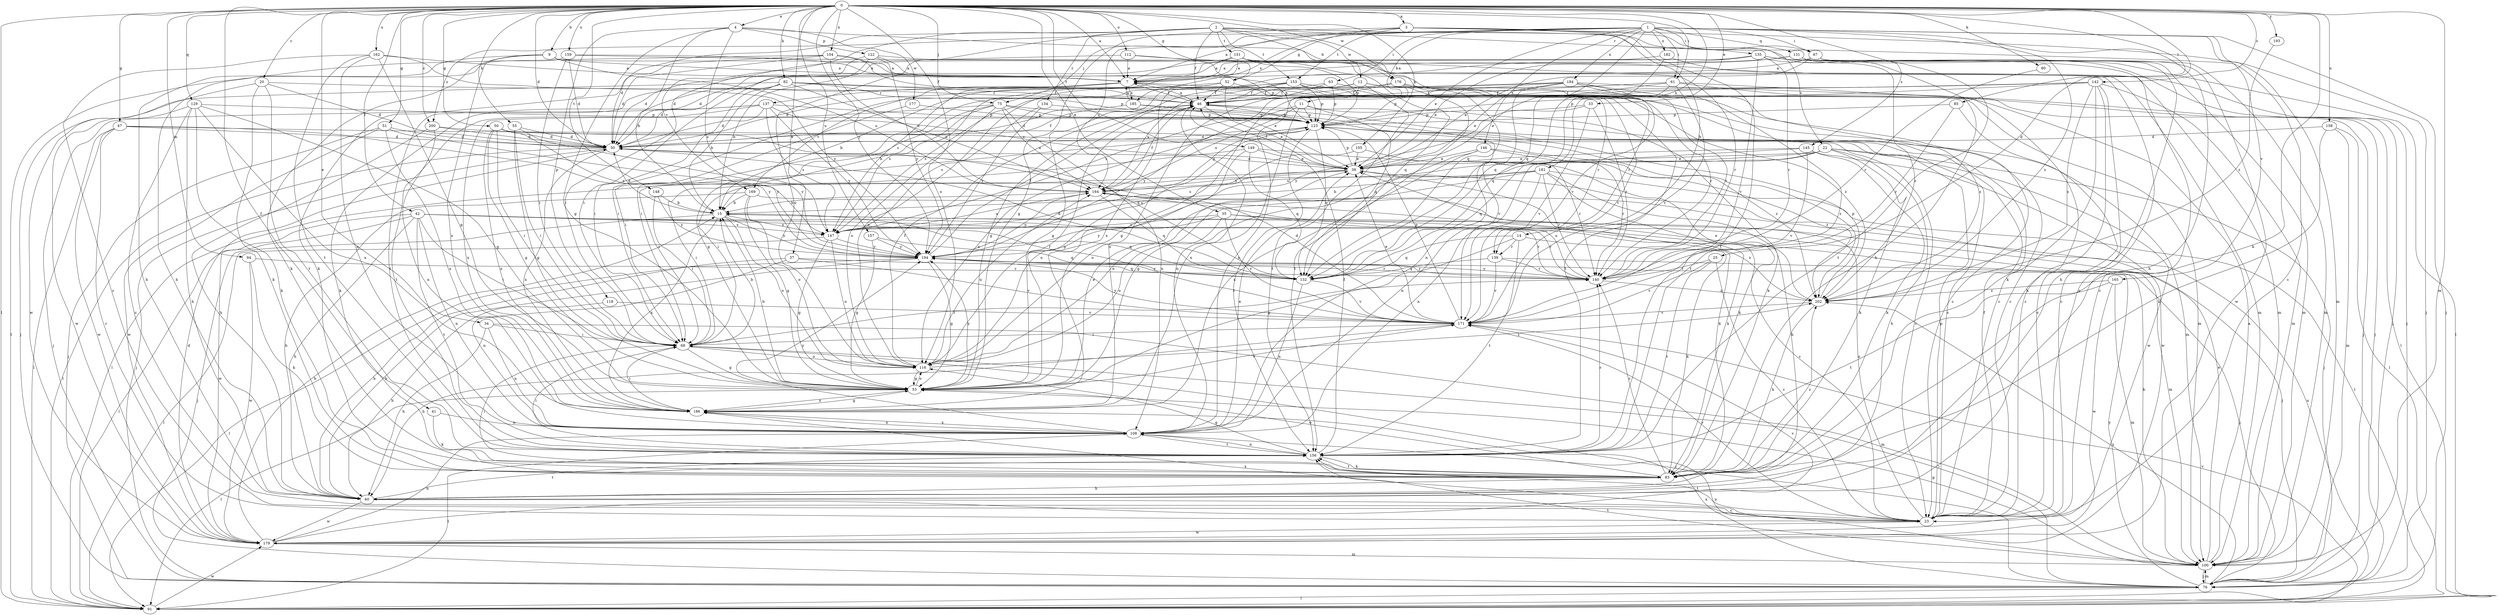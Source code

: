 strict digraph  {
0;
1;
2;
3;
4;
7;
9;
11;
12;
14;
15;
20;
22;
23;
25;
30;
33;
34;
35;
37;
38;
41;
42;
46;
47;
50;
51;
52;
53;
55;
60;
61;
63;
67;
68;
75;
76;
80;
82;
83;
85;
91;
94;
100;
104;
105;
108;
112;
116;
118;
122;
123;
129;
131;
132;
134;
135;
137;
139;
140;
142;
145;
146;
147;
148;
149;
151;
153;
156;
157;
158;
159;
162;
164;
165;
169;
171;
176;
177;
179;
181;
182;
184;
185;
186;
193;
194;
200;
202;
0 -> 3  [label=a];
0 -> 4  [label=a];
0 -> 7  [label=a];
0 -> 9  [label=b];
0 -> 20  [label=c];
0 -> 25  [label=d];
0 -> 30  [label=d];
0 -> 33  [label=e];
0 -> 34  [label=e];
0 -> 35  [label=e];
0 -> 37  [label=e];
0 -> 41  [label=f];
0 -> 42  [label=f];
0 -> 47  [label=g];
0 -> 50  [label=g];
0 -> 51  [label=g];
0 -> 52  [label=g];
0 -> 55  [label=h];
0 -> 61  [label=i];
0 -> 75  [label=j];
0 -> 80  [label=k];
0 -> 82  [label=k];
0 -> 83  [label=k];
0 -> 85  [label=l];
0 -> 91  [label=l];
0 -> 94  [label=m];
0 -> 100  [label=m];
0 -> 104  [label=n];
0 -> 105  [label=n];
0 -> 112  [label=o];
0 -> 116  [label=o];
0 -> 129  [label=q];
0 -> 142  [label=s];
0 -> 145  [label=s];
0 -> 148  [label=t];
0 -> 149  [label=t];
0 -> 157  [label=u];
0 -> 158  [label=u];
0 -> 159  [label=u];
0 -> 162  [label=u];
0 -> 176  [label=w];
0 -> 181  [label=x];
0 -> 193  [label=y];
0 -> 194  [label=y];
0 -> 200  [label=z];
1 -> 11  [label=b];
1 -> 22  [label=c];
1 -> 38  [label=e];
1 -> 60  [label=h];
1 -> 61  [label=i];
1 -> 63  [label=i];
1 -> 67  [label=i];
1 -> 75  [label=j];
1 -> 76  [label=j];
1 -> 100  [label=m];
1 -> 131  [label=q];
1 -> 132  [label=q];
1 -> 146  [label=s];
1 -> 164  [label=u];
1 -> 165  [label=v];
1 -> 182  [label=x];
1 -> 184  [label=x];
1 -> 185  [label=x];
1 -> 200  [label=z];
1 -> 202  [label=z];
2 -> 12  [label=b];
2 -> 23  [label=c];
2 -> 30  [label=d];
2 -> 46  [label=f];
2 -> 83  [label=k];
2 -> 116  [label=o];
2 -> 134  [label=r];
2 -> 135  [label=r];
2 -> 151  [label=t];
2 -> 153  [label=t];
2 -> 169  [label=v];
2 -> 176  [label=w];
3 -> 7  [label=a];
3 -> 14  [label=b];
3 -> 52  [label=g];
3 -> 53  [label=g];
3 -> 67  [label=i];
3 -> 76  [label=j];
3 -> 153  [label=t];
3 -> 156  [label=t];
4 -> 15  [label=b];
4 -> 53  [label=g];
4 -> 118  [label=p];
4 -> 122  [label=p];
4 -> 132  [label=q];
4 -> 147  [label=s];
4 -> 177  [label=w];
7 -> 46  [label=f];
7 -> 137  [label=r];
7 -> 139  [label=r];
7 -> 156  [label=t];
7 -> 169  [label=v];
7 -> 185  [label=x];
9 -> 7  [label=a];
9 -> 60  [label=h];
9 -> 83  [label=k];
9 -> 123  [label=p];
9 -> 164  [label=u];
9 -> 186  [label=x];
11 -> 83  [label=k];
11 -> 123  [label=p];
11 -> 132  [label=q];
11 -> 164  [label=u];
11 -> 186  [label=x];
11 -> 194  [label=y];
12 -> 15  [label=b];
12 -> 23  [label=c];
12 -> 46  [label=f];
12 -> 108  [label=n];
12 -> 139  [label=r];
12 -> 156  [label=t];
14 -> 53  [label=g];
14 -> 83  [label=k];
14 -> 132  [label=q];
14 -> 139  [label=r];
14 -> 156  [label=t];
15 -> 30  [label=d];
15 -> 76  [label=j];
15 -> 100  [label=m];
15 -> 116  [label=o];
15 -> 132  [label=q];
15 -> 147  [label=s];
15 -> 186  [label=x];
15 -> 194  [label=y];
20 -> 30  [label=d];
20 -> 46  [label=f];
20 -> 83  [label=k];
20 -> 156  [label=t];
20 -> 179  [label=w];
22 -> 38  [label=e];
22 -> 60  [label=h];
22 -> 68  [label=i];
22 -> 76  [label=j];
22 -> 83  [label=k];
22 -> 108  [label=n];
22 -> 116  [label=o];
22 -> 179  [label=w];
23 -> 46  [label=f];
23 -> 123  [label=p];
23 -> 156  [label=t];
23 -> 164  [label=u];
23 -> 171  [label=v];
23 -> 179  [label=w];
23 -> 186  [label=x];
25 -> 23  [label=c];
25 -> 140  [label=r];
25 -> 156  [label=t];
25 -> 171  [label=v];
30 -> 38  [label=e];
30 -> 46  [label=f];
30 -> 76  [label=j];
30 -> 91  [label=l];
30 -> 186  [label=x];
33 -> 123  [label=p];
33 -> 140  [label=r];
33 -> 171  [label=v];
33 -> 194  [label=y];
34 -> 60  [label=h];
34 -> 68  [label=i];
34 -> 100  [label=m];
34 -> 108  [label=n];
35 -> 76  [label=j];
35 -> 116  [label=o];
35 -> 140  [label=r];
35 -> 147  [label=s];
35 -> 171  [label=v];
35 -> 194  [label=y];
37 -> 60  [label=h];
37 -> 108  [label=n];
37 -> 140  [label=r];
37 -> 171  [label=v];
38 -> 46  [label=f];
38 -> 68  [label=i];
38 -> 83  [label=k];
38 -> 123  [label=p];
38 -> 147  [label=s];
38 -> 164  [label=u];
41 -> 83  [label=k];
41 -> 108  [label=n];
42 -> 60  [label=h];
42 -> 68  [label=i];
42 -> 91  [label=l];
42 -> 108  [label=n];
42 -> 140  [label=r];
42 -> 147  [label=s];
42 -> 156  [label=t];
42 -> 171  [label=v];
42 -> 179  [label=w];
42 -> 202  [label=z];
46 -> 7  [label=a];
46 -> 38  [label=e];
46 -> 100  [label=m];
46 -> 108  [label=n];
46 -> 123  [label=p];
47 -> 23  [label=c];
47 -> 30  [label=d];
47 -> 91  [label=l];
47 -> 179  [label=w];
47 -> 194  [label=y];
47 -> 202  [label=z];
50 -> 30  [label=d];
50 -> 53  [label=g];
50 -> 68  [label=i];
50 -> 132  [label=q];
50 -> 147  [label=s];
50 -> 186  [label=x];
51 -> 30  [label=d];
51 -> 76  [label=j];
51 -> 179  [label=w];
51 -> 186  [label=x];
51 -> 194  [label=y];
52 -> 38  [label=e];
52 -> 46  [label=f];
52 -> 53  [label=g];
52 -> 147  [label=s];
52 -> 171  [label=v];
53 -> 15  [label=b];
53 -> 38  [label=e];
53 -> 46  [label=f];
53 -> 91  [label=l];
53 -> 116  [label=o];
53 -> 171  [label=v];
53 -> 186  [label=x];
53 -> 194  [label=y];
55 -> 30  [label=d];
55 -> 53  [label=g];
55 -> 68  [label=i];
55 -> 194  [label=y];
60 -> 23  [label=c];
60 -> 156  [label=t];
60 -> 179  [label=w];
61 -> 23  [label=c];
61 -> 38  [label=e];
61 -> 46  [label=f];
61 -> 68  [label=i];
61 -> 76  [label=j];
61 -> 132  [label=q];
61 -> 171  [label=v];
63 -> 46  [label=f];
63 -> 76  [label=j];
63 -> 123  [label=p];
63 -> 186  [label=x];
67 -> 7  [label=a];
67 -> 38  [label=e];
67 -> 100  [label=m];
67 -> 179  [label=w];
68 -> 15  [label=b];
68 -> 53  [label=g];
68 -> 76  [label=j];
68 -> 116  [label=o];
68 -> 140  [label=r];
75 -> 15  [label=b];
75 -> 23  [label=c];
75 -> 53  [label=g];
75 -> 108  [label=n];
75 -> 116  [label=o];
75 -> 123  [label=p];
75 -> 164  [label=u];
75 -> 186  [label=x];
76 -> 68  [label=i];
76 -> 91  [label=l];
76 -> 100  [label=m];
76 -> 186  [label=x];
76 -> 194  [label=y];
76 -> 202  [label=z];
80 -> 140  [label=r];
82 -> 15  [label=b];
82 -> 30  [label=d];
82 -> 46  [label=f];
82 -> 68  [label=i];
82 -> 76  [label=j];
82 -> 100  [label=m];
82 -> 123  [label=p];
82 -> 164  [label=u];
83 -> 60  [label=h];
83 -> 68  [label=i];
83 -> 116  [label=o];
83 -> 140  [label=r];
83 -> 156  [label=t];
83 -> 202  [label=z];
85 -> 23  [label=c];
85 -> 123  [label=p];
85 -> 140  [label=r];
91 -> 164  [label=u];
91 -> 171  [label=v];
91 -> 179  [label=w];
94 -> 83  [label=k];
94 -> 140  [label=r];
94 -> 179  [label=w];
100 -> 7  [label=a];
100 -> 15  [label=b];
100 -> 38  [label=e];
100 -> 53  [label=g];
100 -> 76  [label=j];
100 -> 108  [label=n];
100 -> 156  [label=t];
104 -> 7  [label=a];
104 -> 30  [label=d];
104 -> 46  [label=f];
104 -> 83  [label=k];
104 -> 91  [label=l];
104 -> 164  [label=u];
105 -> 38  [label=e];
105 -> 140  [label=r];
105 -> 147  [label=s];
108 -> 38  [label=e];
108 -> 91  [label=l];
108 -> 156  [label=t];
108 -> 186  [label=x];
108 -> 194  [label=y];
112 -> 7  [label=a];
112 -> 30  [label=d];
112 -> 100  [label=m];
112 -> 123  [label=p];
116 -> 46  [label=f];
116 -> 53  [label=g];
116 -> 123  [label=p];
116 -> 164  [label=u];
116 -> 202  [label=z];
118 -> 60  [label=h];
118 -> 171  [label=v];
122 -> 7  [label=a];
122 -> 15  [label=b];
122 -> 68  [label=i];
122 -> 171  [label=v];
122 -> 194  [label=y];
123 -> 30  [label=d];
123 -> 91  [label=l];
123 -> 116  [label=o];
123 -> 132  [label=q];
123 -> 156  [label=t];
123 -> 202  [label=z];
129 -> 23  [label=c];
129 -> 53  [label=g];
129 -> 60  [label=h];
129 -> 83  [label=k];
129 -> 123  [label=p];
129 -> 179  [label=w];
129 -> 186  [label=x];
131 -> 7  [label=a];
131 -> 38  [label=e];
131 -> 60  [label=h];
131 -> 100  [label=m];
131 -> 156  [label=t];
132 -> 30  [label=d];
132 -> 108  [label=n];
132 -> 171  [label=v];
134 -> 123  [label=p];
134 -> 147  [label=s];
134 -> 194  [label=y];
135 -> 7  [label=a];
135 -> 23  [label=c];
135 -> 30  [label=d];
135 -> 76  [label=j];
135 -> 91  [label=l];
135 -> 140  [label=r];
135 -> 171  [label=v];
135 -> 186  [label=x];
135 -> 202  [label=z];
137 -> 30  [label=d];
137 -> 38  [label=e];
137 -> 76  [label=j];
137 -> 83  [label=k];
137 -> 123  [label=p];
137 -> 147  [label=s];
137 -> 156  [label=t];
137 -> 194  [label=y];
139 -> 76  [label=j];
139 -> 132  [label=q];
139 -> 140  [label=r];
139 -> 171  [label=v];
140 -> 164  [label=u];
140 -> 194  [label=y];
140 -> 202  [label=z];
142 -> 23  [label=c];
142 -> 46  [label=f];
142 -> 53  [label=g];
142 -> 60  [label=h];
142 -> 83  [label=k];
142 -> 100  [label=m];
142 -> 123  [label=p];
142 -> 147  [label=s];
142 -> 202  [label=z];
145 -> 38  [label=e];
145 -> 83  [label=k];
145 -> 132  [label=q];
145 -> 171  [label=v];
145 -> 179  [label=w];
146 -> 38  [label=e];
146 -> 53  [label=g];
146 -> 140  [label=r];
146 -> 186  [label=x];
146 -> 202  [label=z];
147 -> 53  [label=g];
147 -> 91  [label=l];
147 -> 116  [label=o];
147 -> 164  [label=u];
147 -> 194  [label=y];
148 -> 15  [label=b];
148 -> 68  [label=i];
148 -> 194  [label=y];
149 -> 38  [label=e];
149 -> 68  [label=i];
149 -> 83  [label=k];
149 -> 116  [label=o];
149 -> 132  [label=q];
151 -> 7  [label=a];
151 -> 30  [label=d];
151 -> 68  [label=i];
151 -> 100  [label=m];
151 -> 123  [label=p];
151 -> 132  [label=q];
151 -> 140  [label=r];
151 -> 147  [label=s];
153 -> 23  [label=c];
153 -> 46  [label=f];
153 -> 53  [label=g];
153 -> 116  [label=o];
153 -> 123  [label=p];
153 -> 156  [label=t];
153 -> 164  [label=u];
153 -> 202  [label=z];
156 -> 46  [label=f];
156 -> 53  [label=g];
156 -> 68  [label=i];
156 -> 83  [label=k];
156 -> 108  [label=n];
156 -> 140  [label=r];
157 -> 53  [label=g];
157 -> 132  [label=q];
157 -> 194  [label=y];
158 -> 30  [label=d];
158 -> 83  [label=k];
158 -> 91  [label=l];
158 -> 100  [label=m];
159 -> 7  [label=a];
159 -> 23  [label=c];
159 -> 30  [label=d];
159 -> 60  [label=h];
159 -> 68  [label=i];
162 -> 7  [label=a];
162 -> 23  [label=c];
162 -> 53  [label=g];
162 -> 108  [label=n];
162 -> 156  [label=t];
162 -> 194  [label=y];
164 -> 15  [label=b];
164 -> 46  [label=f];
164 -> 123  [label=p];
164 -> 132  [label=q];
165 -> 100  [label=m];
165 -> 156  [label=t];
165 -> 179  [label=w];
165 -> 202  [label=z];
169 -> 15  [label=b];
169 -> 23  [label=c];
169 -> 53  [label=g];
169 -> 60  [label=h];
169 -> 116  [label=o];
171 -> 30  [label=d];
171 -> 38  [label=e];
171 -> 60  [label=h];
171 -> 68  [label=i];
171 -> 123  [label=p];
171 -> 194  [label=y];
176 -> 23  [label=c];
176 -> 46  [label=f];
176 -> 123  [label=p];
176 -> 140  [label=r];
176 -> 147  [label=s];
176 -> 156  [label=t];
177 -> 68  [label=i];
177 -> 123  [label=p];
179 -> 15  [label=b];
179 -> 30  [label=d];
179 -> 100  [label=m];
179 -> 108  [label=n];
179 -> 171  [label=v];
181 -> 15  [label=b];
181 -> 60  [label=h];
181 -> 83  [label=k];
181 -> 91  [label=l];
181 -> 108  [label=n];
181 -> 116  [label=o];
181 -> 140  [label=r];
181 -> 164  [label=u];
182 -> 7  [label=a];
182 -> 76  [label=j];
182 -> 132  [label=q];
184 -> 30  [label=d];
184 -> 38  [label=e];
184 -> 46  [label=f];
184 -> 68  [label=i];
184 -> 91  [label=l];
184 -> 108  [label=n];
184 -> 140  [label=r];
184 -> 156  [label=t];
184 -> 202  [label=z];
185 -> 7  [label=a];
185 -> 30  [label=d];
185 -> 123  [label=p];
185 -> 171  [label=v];
186 -> 53  [label=g];
186 -> 68  [label=i];
186 -> 108  [label=n];
193 -> 202  [label=z];
194 -> 46  [label=f];
194 -> 53  [label=g];
194 -> 60  [label=h];
194 -> 91  [label=l];
194 -> 132  [label=q];
194 -> 140  [label=r];
194 -> 164  [label=u];
200 -> 23  [label=c];
200 -> 30  [label=d];
200 -> 60  [label=h];
200 -> 108  [label=n];
202 -> 38  [label=e];
202 -> 83  [label=k];
202 -> 123  [label=p];
202 -> 171  [label=v];
}
